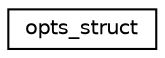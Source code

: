 digraph "Graphical Class Hierarchy"
{
  edge [fontname="Helvetica",fontsize="10",labelfontname="Helvetica",labelfontsize="10"];
  node [fontname="Helvetica",fontsize="10",shape=record];
  rankdir="LR";
  Node0 [label="opts_struct",height=0.2,width=0.4,color="black", fillcolor="white", style="filled",URL="$structopts__struct.html"];
}
